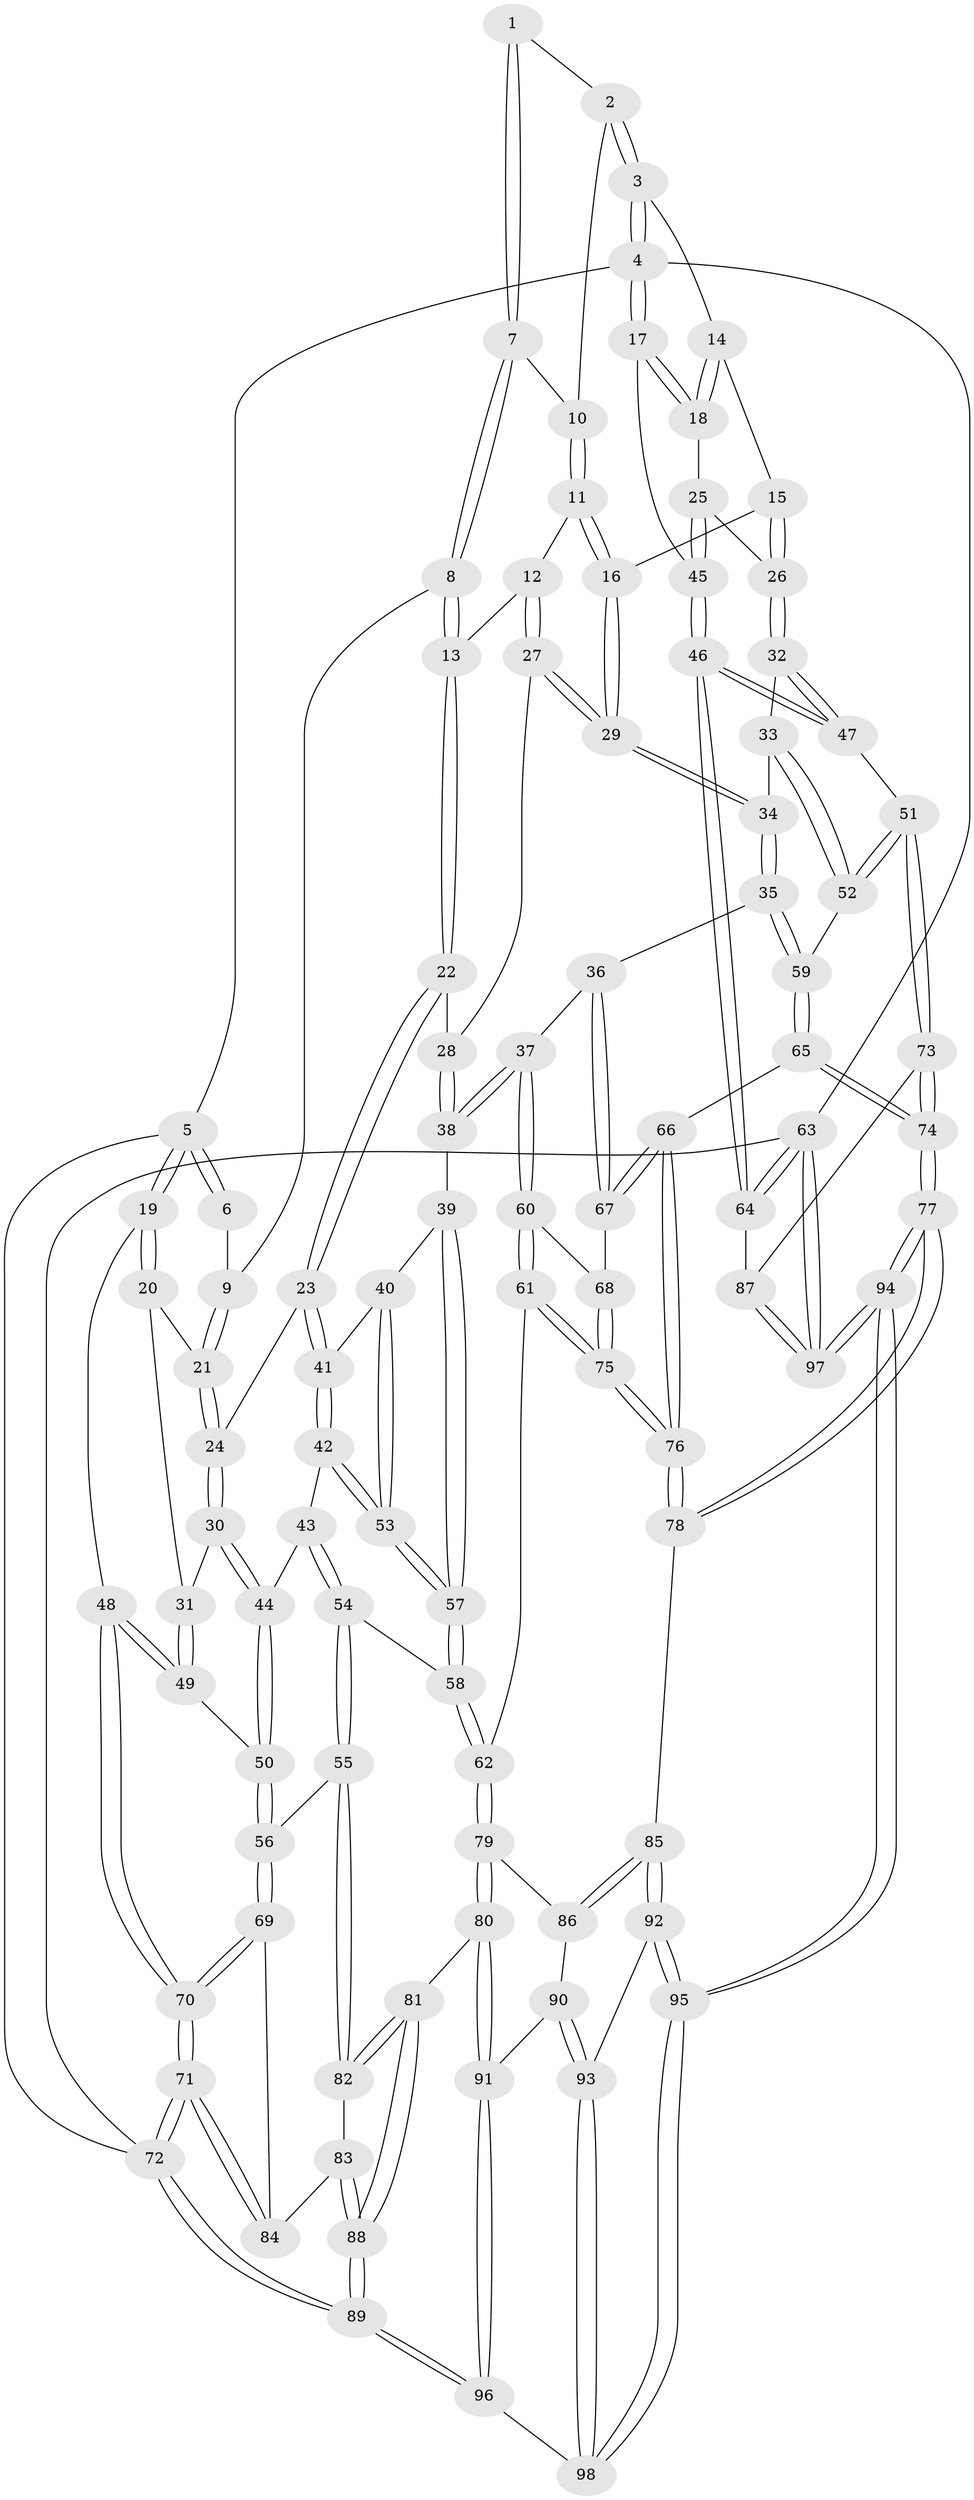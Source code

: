 // Generated by graph-tools (version 1.1) at 2025/03/03/09/25 03:03:17]
// undirected, 98 vertices, 242 edges
graph export_dot {
graph [start="1"]
  node [color=gray90,style=filled];
  1 [pos="+0.5580475531674612+0"];
  2 [pos="+0.7237927157347348+0"];
  3 [pos="+0.8538608049134844+0"];
  4 [pos="+1+0"];
  5 [pos="+0+0"];
  6 [pos="+0.30764882924300624+0"];
  7 [pos="+0.364288908027812+0.11142148689049067"];
  8 [pos="+0.31839444536786204+0.12824197698257742"];
  9 [pos="+0.277212127259382+0.13361086764994434"];
  10 [pos="+0.5481889312335386+0.11349968722229183"];
  11 [pos="+0.5357732475884521+0.22211080687257506"];
  12 [pos="+0.5306160139149345+0.2242823350871008"];
  13 [pos="+0.4925135165076066+0.22839290070892448"];
  14 [pos="+0.8290129128415089+0"];
  15 [pos="+0.685931767433743+0.24712770450315966"];
  16 [pos="+0.6057167487926235+0.2882371836586954"];
  17 [pos="+1+0.020950375837389883"];
  18 [pos="+0.8556915117015625+0.2781715026168754"];
  19 [pos="+0+0"];
  20 [pos="+0.05239914161378164+0.05766190142435851"];
  21 [pos="+0.2345213418600507+0.1789892541080303"];
  22 [pos="+0.2917604042800653+0.32560936588892037"];
  23 [pos="+0.26605700011325717+0.3215378966371878"];
  24 [pos="+0.2312123938031877+0.3019952766810427"];
  25 [pos="+0.8578135283287531+0.36612644875069333"];
  26 [pos="+0.8506726680273409+0.37135361175088577"];
  27 [pos="+0.44453063856460623+0.38379227849308684"];
  28 [pos="+0.41656658465178203+0.3871408993822776"];
  29 [pos="+0.616117386377798+0.43044673695318786"];
  30 [pos="+0.1387624266948035+0.36221030975157975"];
  31 [pos="+0.026966742724494713+0.3750128799370061"];
  32 [pos="+0.8267176392599651+0.40211176854842373"];
  33 [pos="+0.8224401894258954+0.40491542544861275"];
  34 [pos="+0.6225832378283661+0.44087333645247273"];
  35 [pos="+0.6008694140431144+0.5307214002426772"];
  36 [pos="+0.5981652309974524+0.5330552735870605"];
  37 [pos="+0.4647378126590619+0.5694591522391479"];
  38 [pos="+0.42671332372469034+0.5350362999183514"];
  39 [pos="+0.365539629513027+0.5286970635688938"];
  40 [pos="+0.3245769417793686+0.4981047757223983"];
  41 [pos="+0.30992316761560446+0.48358610158349186"];
  42 [pos="+0.266749977649257+0.529763153302608"];
  43 [pos="+0.18260512110437277+0.5107750592838565"];
  44 [pos="+0.16246106568658447+0.47385542150538185"];
  45 [pos="+1+0.38341313453786563"];
  46 [pos="+1+0.6665709914328575"];
  47 [pos="+0.9973090243763457+0.68355730520295"];
  48 [pos="+0+0.4163029275888767"];
  49 [pos="+0+0.41348615775514114"];
  50 [pos="+0.093408341404722+0.5856270801465365"];
  51 [pos="+0.9545944065760658+0.6990265947678616"];
  52 [pos="+0.7854327338434136+0.6446280229678705"];
  53 [pos="+0.27163342690980263+0.6190067368695443"];
  54 [pos="+0.20949685161579806+0.6964500136322128"];
  55 [pos="+0.19942272383435494+0.7007486087245451"];
  56 [pos="+0.14186964575755218+0.6909630150921794"];
  57 [pos="+0.2701782464811394+0.6529599272259928"];
  58 [pos="+0.2563738803145578+0.6936064728640114"];
  59 [pos="+0.7701620140407388+0.6472073591943698"];
  60 [pos="+0.4547752508350593+0.5934734113405828"];
  61 [pos="+0.34612767536809136+0.704598788077674"];
  62 [pos="+0.3129508171073255+0.7163592822674575"];
  63 [pos="+1+1"];
  64 [pos="+1+0.8984425483039511"];
  65 [pos="+0.706017975453218+0.734341994976629"];
  66 [pos="+0.675364362408478+0.7426932549453835"];
  67 [pos="+0.5894029188350307+0.6480818366627548"];
  68 [pos="+0.5265882948204158+0.7393898391039186"];
  69 [pos="+0+0.7300684641146302"];
  70 [pos="+0+0.7247453144092826"];
  71 [pos="+0+1"];
  72 [pos="+0+1"];
  73 [pos="+0.8367080066159565+0.9030366514648175"];
  74 [pos="+0.8107348327054791+0.9226141528450615"];
  75 [pos="+0.5228543327339589+0.7645107658286598"];
  76 [pos="+0.5559494649616372+0.8394844072187613"];
  77 [pos="+0.7551381322379921+1"];
  78 [pos="+0.5551730324505756+0.8456129896839734"];
  79 [pos="+0.3577602383280208+0.8609559165985398"];
  80 [pos="+0.3230051235373419+0.911671323531707"];
  81 [pos="+0.26987565545943715+0.9118781128996469"];
  82 [pos="+0.17736079334211152+0.8224281098324551"];
  83 [pos="+0.12786323408113792+0.8780819709762796"];
  84 [pos="+0.10398735444593941+0.8776000948739812"];
  85 [pos="+0.5151452719016218+0.8716935476152746"];
  86 [pos="+0.4916223880977611+0.8741596328741383"];
  87 [pos="+0.9230820412485959+0.9235206101272448"];
  88 [pos="+0.1706548779458815+0.984325211692773"];
  89 [pos="+0.07480660798547628+1"];
  90 [pos="+0.42692423154516085+0.9653535560149117"];
  91 [pos="+0.33603594563647776+0.9676810051807058"];
  92 [pos="+0.5096755961821232+0.9202040809256351"];
  93 [pos="+0.46959645567428837+1"];
  94 [pos="+0.7521550993445745+1"];
  95 [pos="+0.7341038792017254+1"];
  96 [pos="+0.3348435083579397+1"];
  97 [pos="+1+1"];
  98 [pos="+0.4547529262394654+1"];
  1 -- 2;
  1 -- 7;
  1 -- 7;
  2 -- 3;
  2 -- 3;
  2 -- 10;
  3 -- 4;
  3 -- 4;
  3 -- 14;
  4 -- 5;
  4 -- 17;
  4 -- 17;
  4 -- 63;
  5 -- 6;
  5 -- 6;
  5 -- 19;
  5 -- 19;
  5 -- 72;
  6 -- 9;
  7 -- 8;
  7 -- 8;
  7 -- 10;
  8 -- 9;
  8 -- 13;
  8 -- 13;
  9 -- 21;
  9 -- 21;
  10 -- 11;
  10 -- 11;
  11 -- 12;
  11 -- 16;
  11 -- 16;
  12 -- 13;
  12 -- 27;
  12 -- 27;
  13 -- 22;
  13 -- 22;
  14 -- 15;
  14 -- 18;
  14 -- 18;
  15 -- 16;
  15 -- 26;
  15 -- 26;
  16 -- 29;
  16 -- 29;
  17 -- 18;
  17 -- 18;
  17 -- 45;
  18 -- 25;
  19 -- 20;
  19 -- 20;
  19 -- 48;
  20 -- 21;
  20 -- 31;
  21 -- 24;
  21 -- 24;
  22 -- 23;
  22 -- 23;
  22 -- 28;
  23 -- 24;
  23 -- 41;
  23 -- 41;
  24 -- 30;
  24 -- 30;
  25 -- 26;
  25 -- 45;
  25 -- 45;
  26 -- 32;
  26 -- 32;
  27 -- 28;
  27 -- 29;
  27 -- 29;
  28 -- 38;
  28 -- 38;
  29 -- 34;
  29 -- 34;
  30 -- 31;
  30 -- 44;
  30 -- 44;
  31 -- 49;
  31 -- 49;
  32 -- 33;
  32 -- 47;
  32 -- 47;
  33 -- 34;
  33 -- 52;
  33 -- 52;
  34 -- 35;
  34 -- 35;
  35 -- 36;
  35 -- 59;
  35 -- 59;
  36 -- 37;
  36 -- 67;
  36 -- 67;
  37 -- 38;
  37 -- 38;
  37 -- 60;
  37 -- 60;
  38 -- 39;
  39 -- 40;
  39 -- 57;
  39 -- 57;
  40 -- 41;
  40 -- 53;
  40 -- 53;
  41 -- 42;
  41 -- 42;
  42 -- 43;
  42 -- 53;
  42 -- 53;
  43 -- 44;
  43 -- 54;
  43 -- 54;
  44 -- 50;
  44 -- 50;
  45 -- 46;
  45 -- 46;
  46 -- 47;
  46 -- 47;
  46 -- 64;
  46 -- 64;
  47 -- 51;
  48 -- 49;
  48 -- 49;
  48 -- 70;
  48 -- 70;
  49 -- 50;
  50 -- 56;
  50 -- 56;
  51 -- 52;
  51 -- 52;
  51 -- 73;
  51 -- 73;
  52 -- 59;
  53 -- 57;
  53 -- 57;
  54 -- 55;
  54 -- 55;
  54 -- 58;
  55 -- 56;
  55 -- 82;
  55 -- 82;
  56 -- 69;
  56 -- 69;
  57 -- 58;
  57 -- 58;
  58 -- 62;
  58 -- 62;
  59 -- 65;
  59 -- 65;
  60 -- 61;
  60 -- 61;
  60 -- 68;
  61 -- 62;
  61 -- 75;
  61 -- 75;
  62 -- 79;
  62 -- 79;
  63 -- 64;
  63 -- 64;
  63 -- 97;
  63 -- 97;
  63 -- 72;
  64 -- 87;
  65 -- 66;
  65 -- 74;
  65 -- 74;
  66 -- 67;
  66 -- 67;
  66 -- 76;
  66 -- 76;
  67 -- 68;
  68 -- 75;
  68 -- 75;
  69 -- 70;
  69 -- 70;
  69 -- 84;
  70 -- 71;
  70 -- 71;
  71 -- 72;
  71 -- 72;
  71 -- 84;
  71 -- 84;
  72 -- 89;
  72 -- 89;
  73 -- 74;
  73 -- 74;
  73 -- 87;
  74 -- 77;
  74 -- 77;
  75 -- 76;
  75 -- 76;
  76 -- 78;
  76 -- 78;
  77 -- 78;
  77 -- 78;
  77 -- 94;
  77 -- 94;
  78 -- 85;
  79 -- 80;
  79 -- 80;
  79 -- 86;
  80 -- 81;
  80 -- 91;
  80 -- 91;
  81 -- 82;
  81 -- 82;
  81 -- 88;
  81 -- 88;
  82 -- 83;
  83 -- 84;
  83 -- 88;
  83 -- 88;
  85 -- 86;
  85 -- 86;
  85 -- 92;
  85 -- 92;
  86 -- 90;
  87 -- 97;
  87 -- 97;
  88 -- 89;
  88 -- 89;
  89 -- 96;
  89 -- 96;
  90 -- 91;
  90 -- 93;
  90 -- 93;
  91 -- 96;
  91 -- 96;
  92 -- 93;
  92 -- 95;
  92 -- 95;
  93 -- 98;
  93 -- 98;
  94 -- 95;
  94 -- 95;
  94 -- 97;
  94 -- 97;
  95 -- 98;
  95 -- 98;
  96 -- 98;
}
